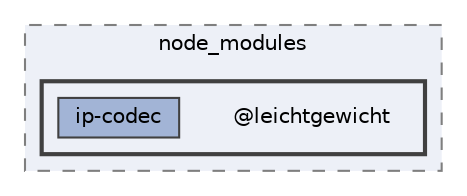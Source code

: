 digraph "pkiclassroomrescheduler/src/main/frontend/node_modules/@leichtgewicht"
{
 // LATEX_PDF_SIZE
  bgcolor="transparent";
  edge [fontname=Helvetica,fontsize=10,labelfontname=Helvetica,labelfontsize=10];
  node [fontname=Helvetica,fontsize=10,shape=box,height=0.2,width=0.4];
  compound=true
  subgraph clusterdir_72953eda66ccb3a2722c28e1c3e6c23b {
    graph [ bgcolor="#edf0f7", pencolor="grey50", label="node_modules", fontname=Helvetica,fontsize=10 style="filled,dashed", URL="dir_72953eda66ccb3a2722c28e1c3e6c23b.html",tooltip=""]
  subgraph clusterdir_2904c5621efad239a81ca8f06847a918 {
    graph [ bgcolor="#edf0f7", pencolor="grey25", label="", fontname=Helvetica,fontsize=10 style="filled,bold", URL="dir_2904c5621efad239a81ca8f06847a918.html",tooltip=""]
    dir_2904c5621efad239a81ca8f06847a918 [shape=plaintext, label="@leichtgewicht"];
  dir_ca2d4095fd487cc8dd220c74266ebf00 [label="ip-codec", fillcolor="#a2b4d6", color="grey25", style="filled", URL="dir_ca2d4095fd487cc8dd220c74266ebf00.html",tooltip=""];
  }
  }
}
